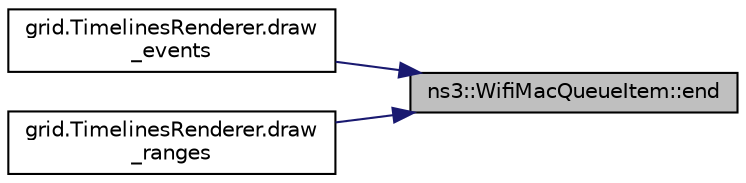 digraph "ns3::WifiMacQueueItem::end"
{
 // LATEX_PDF_SIZE
  edge [fontname="Helvetica",fontsize="10",labelfontname="Helvetica",labelfontsize="10"];
  node [fontname="Helvetica",fontsize="10",shape=record];
  rankdir="RL";
  Node1 [label="ns3::WifiMacQueueItem::end",height=0.2,width=0.4,color="black", fillcolor="grey75", style="filled", fontcolor="black",tooltip="Get a constant iterator indicating past-the-last MSDU in the list of aggregated MSDUs."];
  Node1 -> Node2 [dir="back",color="midnightblue",fontsize="10",style="solid",fontname="Helvetica"];
  Node2 [label="grid.TimelinesRenderer.draw\l_events",height=0.2,width=0.4,color="black", fillcolor="white", style="filled",URL="$classgrid_1_1_timelines_renderer.html#ac4bceb3a9d047192503cd73384a3a07c",tooltip="Draw Event."];
  Node1 -> Node3 [dir="back",color="midnightblue",fontsize="10",style="solid",fontname="Helvetica"];
  Node3 [label="grid.TimelinesRenderer.draw\l_ranges",height=0.2,width=0.4,color="black", fillcolor="white", style="filled",URL="$classgrid_1_1_timelines_renderer.html#ae24fa29cf410de50d57941dc4d8f85f1",tooltip="Draw Ranges."];
}
